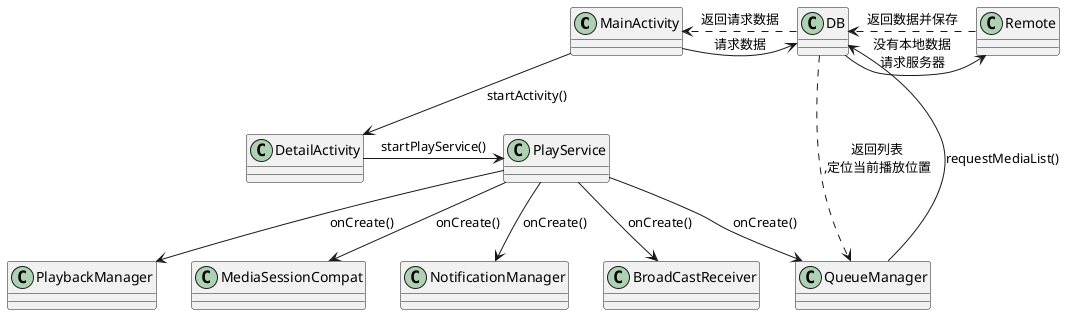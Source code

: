 @startuml

class MainActivity
class DB
class Remote
class DetailActivity
class QueueManager

MainActivity -> DB : 请求数据
DB -> Remote : 没有本地数据\n请求服务器
Remote ..> DB : 返回数据并保存
DB ..> MainActivity : 返回请求数据

MainActivity --> DetailActivity : startActivity()

DetailActivity -> PlayService : startPlayService()

PlayService --> PlaybackManager : onCreate()
PlayService --> MediaSessionCompat : onCreate()
PlayService --> NotificationManager : onCreate()
PlayService --> BroadCastReceiver : onCreate()
PlayService --> QueueManager : onCreate()

QueueManager --> DB : requestMediaList()
DB ..> QueueManager : 返回列表\n,定位当前播放位置





@enduml